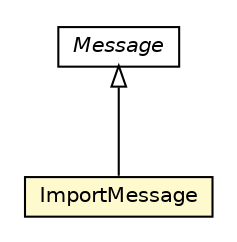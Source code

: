 #!/usr/local/bin/dot
#
# Class diagram 
# Generated by UMLGraph version R5_6-24-gf6e263 (http://www.umlgraph.org/)
#

digraph G {
	edge [fontname="Helvetica",fontsize=10,labelfontname="Helvetica",labelfontsize=10];
	node [fontname="Helvetica",fontsize=10,shape=plaintext];
	nodesep=0.25;
	ranksep=0.5;
	// org.universAAL.ri.gateway.protocol.ImportMessage
	c4714914 [label=<<table title="org.universAAL.ri.gateway.protocol.ImportMessage" border="0" cellborder="1" cellspacing="0" cellpadding="2" port="p" bgcolor="lemonChiffon" href="./ImportMessage.html">
		<tr><td><table border="0" cellspacing="0" cellpadding="1">
<tr><td align="center" balign="center"> ImportMessage </td></tr>
		</table></td></tr>
		</table>>, URL="./ImportMessage.html", fontname="Helvetica", fontcolor="black", fontsize=10.0];
	// org.universAAL.ri.gateway.protocol.Message
	c4714918 [label=<<table title="org.universAAL.ri.gateway.protocol.Message" border="0" cellborder="1" cellspacing="0" cellpadding="2" port="p" href="./Message.html">
		<tr><td><table border="0" cellspacing="0" cellpadding="1">
<tr><td align="center" balign="center"><font face="Helvetica-Oblique"> Message </font></td></tr>
		</table></td></tr>
		</table>>, URL="./Message.html", fontname="Helvetica", fontcolor="black", fontsize=10.0];
	//org.universAAL.ri.gateway.protocol.ImportMessage extends org.universAAL.ri.gateway.protocol.Message
	c4714918:p -> c4714914:p [dir=back,arrowtail=empty];
}


